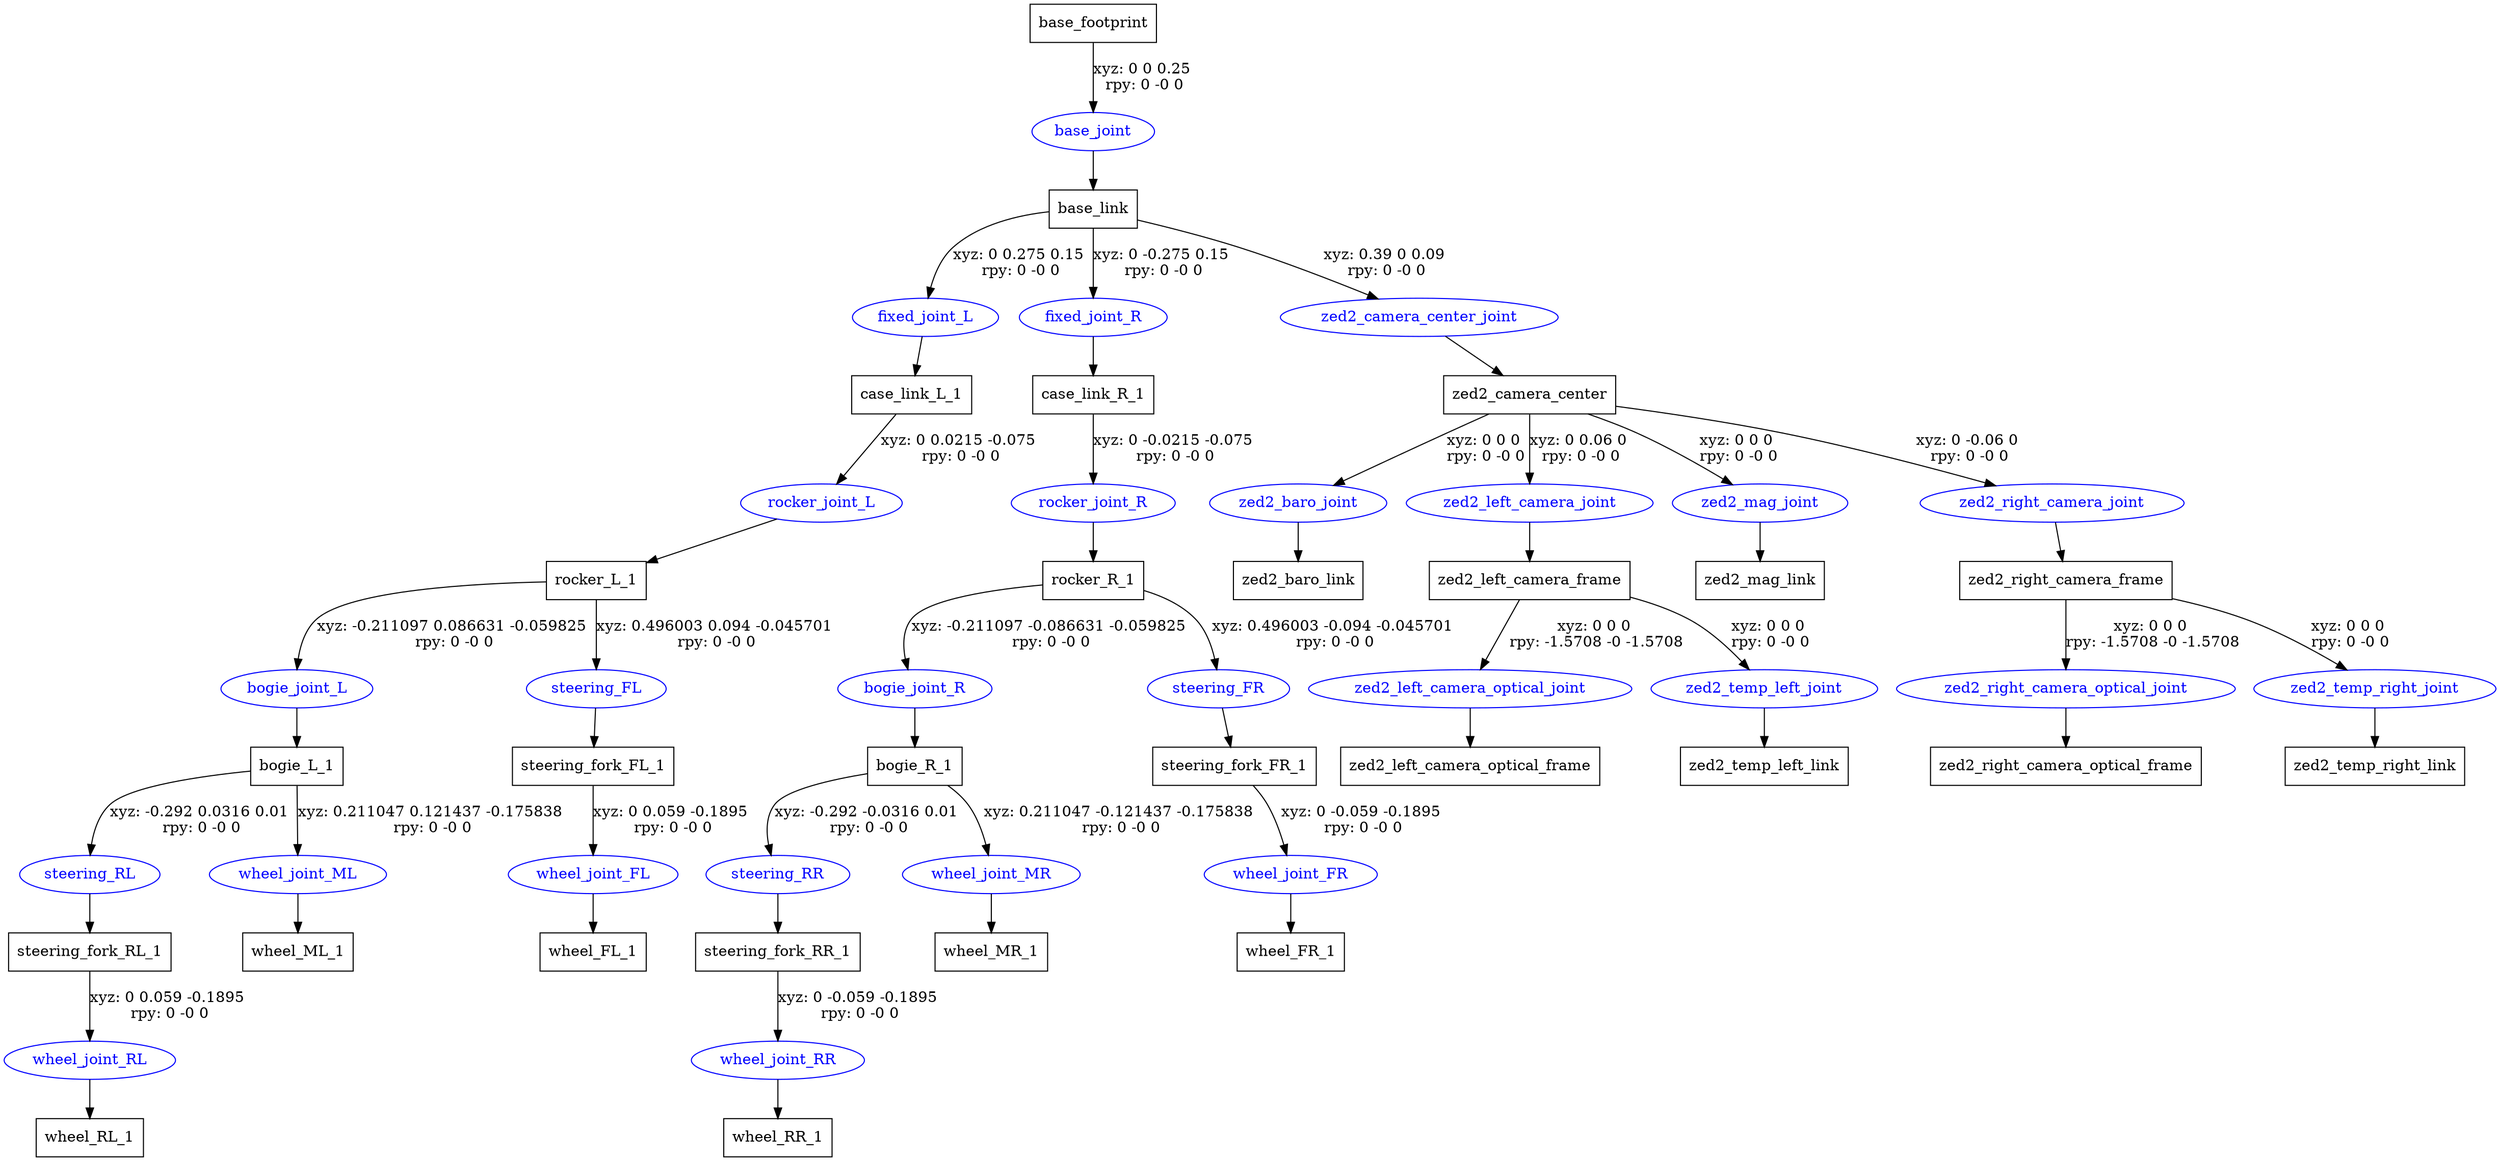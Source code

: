 digraph G {
node [shape=box];
"base_footprint" [label="base_footprint"];
"base_link" [label="base_link"];
"case_link_L_1" [label="case_link_L_1"];
"rocker_L_1" [label="rocker_L_1"];
"bogie_L_1" [label="bogie_L_1"];
"steering_fork_RL_1" [label="steering_fork_RL_1"];
"wheel_RL_1" [label="wheel_RL_1"];
"wheel_ML_1" [label="wheel_ML_1"];
"steering_fork_FL_1" [label="steering_fork_FL_1"];
"wheel_FL_1" [label="wheel_FL_1"];
"case_link_R_1" [label="case_link_R_1"];
"rocker_R_1" [label="rocker_R_1"];
"bogie_R_1" [label="bogie_R_1"];
"steering_fork_RR_1" [label="steering_fork_RR_1"];
"wheel_RR_1" [label="wheel_RR_1"];
"wheel_MR_1" [label="wheel_MR_1"];
"steering_fork_FR_1" [label="steering_fork_FR_1"];
"wheel_FR_1" [label="wheel_FR_1"];
"zed2_camera_center" [label="zed2_camera_center"];
"zed2_baro_link" [label="zed2_baro_link"];
"zed2_left_camera_frame" [label="zed2_left_camera_frame"];
"zed2_left_camera_optical_frame" [label="zed2_left_camera_optical_frame"];
"zed2_temp_left_link" [label="zed2_temp_left_link"];
"zed2_mag_link" [label="zed2_mag_link"];
"zed2_right_camera_frame" [label="zed2_right_camera_frame"];
"zed2_right_camera_optical_frame" [label="zed2_right_camera_optical_frame"];
"zed2_temp_right_link" [label="zed2_temp_right_link"];
node [shape=ellipse, color=blue, fontcolor=blue];
"base_footprint" -> "base_joint" [label="xyz: 0 0 0.25 \nrpy: 0 -0 0"]
"base_joint" -> "base_link"
"base_link" -> "fixed_joint_L" [label="xyz: 0 0.275 0.15 \nrpy: 0 -0 0"]
"fixed_joint_L" -> "case_link_L_1"
"case_link_L_1" -> "rocker_joint_L" [label="xyz: 0 0.0215 -0.075 \nrpy: 0 -0 0"]
"rocker_joint_L" -> "rocker_L_1"
"rocker_L_1" -> "bogie_joint_L" [label="xyz: -0.211097 0.086631 -0.059825 \nrpy: 0 -0 0"]
"bogie_joint_L" -> "bogie_L_1"
"bogie_L_1" -> "steering_RL" [label="xyz: -0.292 0.0316 0.01 \nrpy: 0 -0 0"]
"steering_RL" -> "steering_fork_RL_1"
"steering_fork_RL_1" -> "wheel_joint_RL" [label="xyz: 0 0.059 -0.1895 \nrpy: 0 -0 0"]
"wheel_joint_RL" -> "wheel_RL_1"
"bogie_L_1" -> "wheel_joint_ML" [label="xyz: 0.211047 0.121437 -0.175838 \nrpy: 0 -0 0"]
"wheel_joint_ML" -> "wheel_ML_1"
"rocker_L_1" -> "steering_FL" [label="xyz: 0.496003 0.094 -0.045701 \nrpy: 0 -0 0"]
"steering_FL" -> "steering_fork_FL_1"
"steering_fork_FL_1" -> "wheel_joint_FL" [label="xyz: 0 0.059 -0.1895 \nrpy: 0 -0 0"]
"wheel_joint_FL" -> "wheel_FL_1"
"base_link" -> "fixed_joint_R" [label="xyz: 0 -0.275 0.15 \nrpy: 0 -0 0"]
"fixed_joint_R" -> "case_link_R_1"
"case_link_R_1" -> "rocker_joint_R" [label="xyz: 0 -0.0215 -0.075 \nrpy: 0 -0 0"]
"rocker_joint_R" -> "rocker_R_1"
"rocker_R_1" -> "bogie_joint_R" [label="xyz: -0.211097 -0.086631 -0.059825 \nrpy: 0 -0 0"]
"bogie_joint_R" -> "bogie_R_1"
"bogie_R_1" -> "steering_RR" [label="xyz: -0.292 -0.0316 0.01 \nrpy: 0 -0 0"]
"steering_RR" -> "steering_fork_RR_1"
"steering_fork_RR_1" -> "wheel_joint_RR" [label="xyz: 0 -0.059 -0.1895 \nrpy: 0 -0 0"]
"wheel_joint_RR" -> "wheel_RR_1"
"bogie_R_1" -> "wheel_joint_MR" [label="xyz: 0.211047 -0.121437 -0.175838 \nrpy: 0 -0 0"]
"wheel_joint_MR" -> "wheel_MR_1"
"rocker_R_1" -> "steering_FR" [label="xyz: 0.496003 -0.094 -0.045701 \nrpy: 0 -0 0"]
"steering_FR" -> "steering_fork_FR_1"
"steering_fork_FR_1" -> "wheel_joint_FR" [label="xyz: 0 -0.059 -0.1895 \nrpy: 0 -0 0"]
"wheel_joint_FR" -> "wheel_FR_1"
"base_link" -> "zed2_camera_center_joint" [label="xyz: 0.39 0 0.09 \nrpy: 0 -0 0"]
"zed2_camera_center_joint" -> "zed2_camera_center"
"zed2_camera_center" -> "zed2_baro_joint" [label="xyz: 0 0 0 \nrpy: 0 -0 0"]
"zed2_baro_joint" -> "zed2_baro_link"
"zed2_camera_center" -> "zed2_left_camera_joint" [label="xyz: 0 0.06 0 \nrpy: 0 -0 0"]
"zed2_left_camera_joint" -> "zed2_left_camera_frame"
"zed2_left_camera_frame" -> "zed2_left_camera_optical_joint" [label="xyz: 0 0 0 \nrpy: -1.5708 -0 -1.5708"]
"zed2_left_camera_optical_joint" -> "zed2_left_camera_optical_frame"
"zed2_left_camera_frame" -> "zed2_temp_left_joint" [label="xyz: 0 0 0 \nrpy: 0 -0 0"]
"zed2_temp_left_joint" -> "zed2_temp_left_link"
"zed2_camera_center" -> "zed2_mag_joint" [label="xyz: 0 0 0 \nrpy: 0 -0 0"]
"zed2_mag_joint" -> "zed2_mag_link"
"zed2_camera_center" -> "zed2_right_camera_joint" [label="xyz: 0 -0.06 0 \nrpy: 0 -0 0"]
"zed2_right_camera_joint" -> "zed2_right_camera_frame"
"zed2_right_camera_frame" -> "zed2_right_camera_optical_joint" [label="xyz: 0 0 0 \nrpy: -1.5708 -0 -1.5708"]
"zed2_right_camera_optical_joint" -> "zed2_right_camera_optical_frame"
"zed2_right_camera_frame" -> "zed2_temp_right_joint" [label="xyz: 0 0 0 \nrpy: 0 -0 0"]
"zed2_temp_right_joint" -> "zed2_temp_right_link"
}

